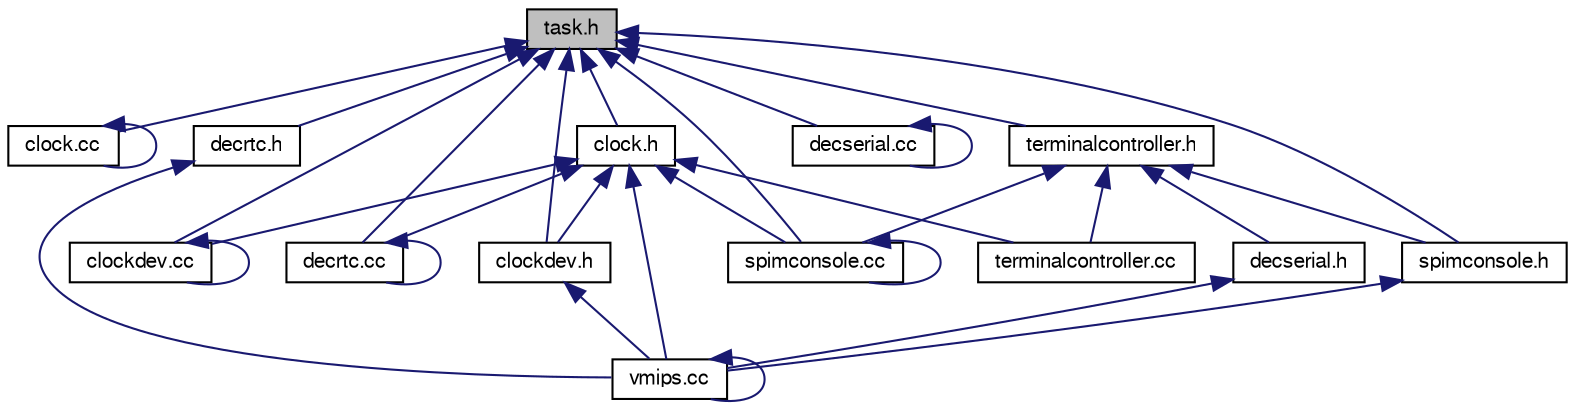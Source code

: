 digraph G
{
  edge [fontname="FreeSans",fontsize="10",labelfontname="FreeSans",labelfontsize="10"];
  node [fontname="FreeSans",fontsize="10",shape=record];
  Node1 [label="task.h",height=0.2,width=0.4,color="black", fillcolor="grey75", style="filled" fontcolor="black"];
  Node1 -> Node2 [dir=back,color="midnightblue",fontsize="10",style="solid"];
  Node2 [label="clock.cc",height=0.2,width=0.4,color="black", fillcolor="white", style="filled",URL="$clock_8cc.html"];
  Node2 -> Node2 [dir=back,color="midnightblue",fontsize="10",style="solid"];
  Node1 -> Node3 [dir=back,color="midnightblue",fontsize="10",style="solid"];
  Node3 [label="clock.h",height=0.2,width=0.4,color="black", fillcolor="white", style="filled",URL="$clock_8h.html"];
  Node3 -> Node4 [dir=back,color="midnightblue",fontsize="10",style="solid"];
  Node4 [label="clockdev.cc",height=0.2,width=0.4,color="black", fillcolor="white", style="filled",URL="$clockdev_8cc.html"];
  Node4 -> Node4 [dir=back,color="midnightblue",fontsize="10",style="solid"];
  Node3 -> Node5 [dir=back,color="midnightblue",fontsize="10",style="solid"];
  Node5 [label="clockdev.h",height=0.2,width=0.4,color="black", fillcolor="white", style="filled",URL="$clockdev_8h.html"];
  Node5 -> Node6 [dir=back,color="midnightblue",fontsize="10",style="solid"];
  Node6 [label="vmips.cc",height=0.2,width=0.4,color="black", fillcolor="white", style="filled",URL="$vmips_8cc.html"];
  Node6 -> Node6 [dir=back,color="midnightblue",fontsize="10",style="solid"];
  Node3 -> Node7 [dir=back,color="midnightblue",fontsize="10",style="solid"];
  Node7 [label="decrtc.cc",height=0.2,width=0.4,color="black", fillcolor="white", style="filled",URL="$decrtc_8cc.html"];
  Node7 -> Node7 [dir=back,color="midnightblue",fontsize="10",style="solid"];
  Node3 -> Node8 [dir=back,color="midnightblue",fontsize="10",style="solid"];
  Node8 [label="spimconsole.cc",height=0.2,width=0.4,color="black", fillcolor="white", style="filled",URL="$spimconsole_8cc.html"];
  Node8 -> Node8 [dir=back,color="midnightblue",fontsize="10",style="solid"];
  Node3 -> Node9 [dir=back,color="midnightblue",fontsize="10",style="solid"];
  Node9 [label="terminalcontroller.cc",height=0.2,width=0.4,color="black", fillcolor="white", style="filled",URL="$terminalcontroller_8cc.html"];
  Node3 -> Node6 [dir=back,color="midnightblue",fontsize="10",style="solid"];
  Node1 -> Node4 [dir=back,color="midnightblue",fontsize="10",style="solid"];
  Node1 -> Node5 [dir=back,color="midnightblue",fontsize="10",style="solid"];
  Node1 -> Node7 [dir=back,color="midnightblue",fontsize="10",style="solid"];
  Node1 -> Node10 [dir=back,color="midnightblue",fontsize="10",style="solid"];
  Node10 [label="decrtc.h",height=0.2,width=0.4,color="black", fillcolor="white", style="filled",URL="$decrtc_8h.html"];
  Node10 -> Node6 [dir=back,color="midnightblue",fontsize="10",style="solid"];
  Node1 -> Node11 [dir=back,color="midnightblue",fontsize="10",style="solid"];
  Node11 [label="decserial.cc",height=0.2,width=0.4,color="black", fillcolor="white", style="filled",URL="$decserial_8cc.html"];
  Node11 -> Node11 [dir=back,color="midnightblue",fontsize="10",style="solid"];
  Node1 -> Node8 [dir=back,color="midnightblue",fontsize="10",style="solid"];
  Node1 -> Node12 [dir=back,color="midnightblue",fontsize="10",style="solid"];
  Node12 [label="spimconsole.h",height=0.2,width=0.4,color="black", fillcolor="white", style="filled",URL="$spimconsole_8h.html"];
  Node12 -> Node6 [dir=back,color="midnightblue",fontsize="10",style="solid"];
  Node1 -> Node13 [dir=back,color="midnightblue",fontsize="10",style="solid"];
  Node13 [label="terminalcontroller.h",height=0.2,width=0.4,color="black", fillcolor="white", style="filled",URL="$terminalcontroller_8h.html"];
  Node13 -> Node14 [dir=back,color="midnightblue",fontsize="10",style="solid"];
  Node14 [label="decserial.h",height=0.2,width=0.4,color="black", fillcolor="white", style="filled",URL="$decserial_8h.html"];
  Node14 -> Node6 [dir=back,color="midnightblue",fontsize="10",style="solid"];
  Node13 -> Node8 [dir=back,color="midnightblue",fontsize="10",style="solid"];
  Node13 -> Node12 [dir=back,color="midnightblue",fontsize="10",style="solid"];
  Node13 -> Node9 [dir=back,color="midnightblue",fontsize="10",style="solid"];
}
